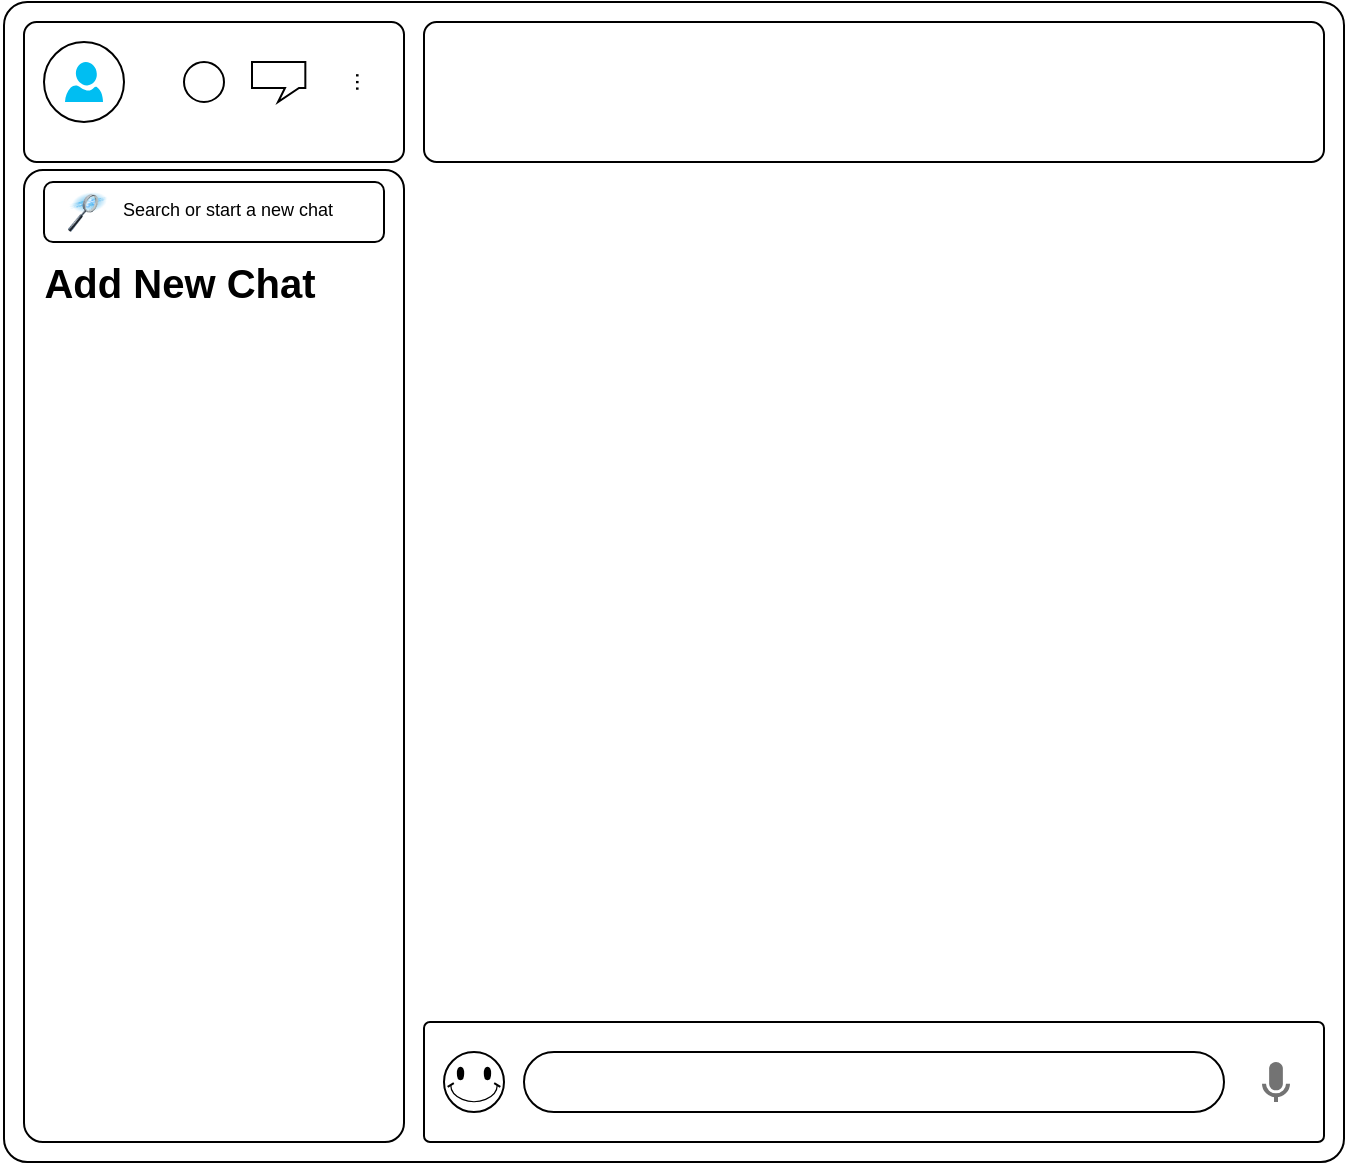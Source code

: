 <mxfile version="14.4.2" type="github">
  <diagram id="C5RBs43oDa-KdzZeNtuy" name="Page-1">
    <mxGraphModel dx="834" dy="564" grid="1" gridSize="10" guides="1" tooltips="1" connect="1" arrows="1" fold="1" page="1" pageScale="1" pageWidth="827" pageHeight="1169" math="0" shadow="0">
      <root>
        <mxCell id="WIyWlLk6GJQsqaUBKTNV-0" />
        <mxCell id="WIyWlLk6GJQsqaUBKTNV-1" parent="WIyWlLk6GJQsqaUBKTNV-0" />
        <mxCell id="O19LlA_EWWU9SqFf5s5t-0" value="" style="rounded=1;whiteSpace=wrap;html=1;arcSize=2;" vertex="1" parent="WIyWlLk6GJQsqaUBKTNV-1">
          <mxGeometry x="40" y="30" width="670" height="580" as="geometry" />
        </mxCell>
        <mxCell id="O19LlA_EWWU9SqFf5s5t-1" value="" style="rounded=1;whiteSpace=wrap;html=1;arcSize=9;" vertex="1" parent="WIyWlLk6GJQsqaUBKTNV-1">
          <mxGeometry x="50" y="40" width="190" height="70" as="geometry" />
        </mxCell>
        <mxCell id="O19LlA_EWWU9SqFf5s5t-2" value="" style="rounded=1;whiteSpace=wrap;html=1;arcSize=9;" vertex="1" parent="WIyWlLk6GJQsqaUBKTNV-1">
          <mxGeometry x="250" y="40" width="450" height="70" as="geometry" />
        </mxCell>
        <mxCell id="O19LlA_EWWU9SqFf5s5t-3" value="" style="rounded=1;whiteSpace=wrap;html=1;arcSize=5;" vertex="1" parent="WIyWlLk6GJQsqaUBKTNV-1">
          <mxGeometry x="50" y="114" width="190" height="486" as="geometry" />
        </mxCell>
        <mxCell id="O19LlA_EWWU9SqFf5s5t-4" value="" style="ellipse;whiteSpace=wrap;html=1;aspect=fixed;" vertex="1" parent="WIyWlLk6GJQsqaUBKTNV-1">
          <mxGeometry x="60" y="50" width="40" height="40" as="geometry" />
        </mxCell>
        <mxCell id="O19LlA_EWWU9SqFf5s5t-5" value="" style="verticalLabelPosition=bottom;html=1;verticalAlign=top;align=center;strokeColor=none;fillColor=#00BEF2;shape=mxgraph.azure.user;" vertex="1" parent="WIyWlLk6GJQsqaUBKTNV-1">
          <mxGeometry x="70.5" y="60" width="19" height="20" as="geometry" />
        </mxCell>
        <mxCell id="O19LlA_EWWU9SqFf5s5t-6" value="" style="ellipse;whiteSpace=wrap;html=1;aspect=fixed;" vertex="1" parent="WIyWlLk6GJQsqaUBKTNV-1">
          <mxGeometry x="130" y="60" width="20" height="20" as="geometry" />
        </mxCell>
        <mxCell id="O19LlA_EWWU9SqFf5s5t-7" value="" style="whiteSpace=wrap;html=1;shape=mxgraph.basic.rectCallout;dx=20;dy=7;boundedLbl=1;" vertex="1" parent="WIyWlLk6GJQsqaUBKTNV-1">
          <mxGeometry x="164" y="60" width="26.67" height="20" as="geometry" />
        </mxCell>
        <mxCell id="O19LlA_EWWU9SqFf5s5t-8" value="..." style="text;html=1;strokeColor=none;fillColor=none;align=center;verticalAlign=middle;whiteSpace=wrap;rounded=0;rotation=90;" vertex="1" parent="WIyWlLk6GJQsqaUBKTNV-1">
          <mxGeometry x="200" y="60" width="40" height="20" as="geometry" />
        </mxCell>
        <mxCell id="O19LlA_EWWU9SqFf5s5t-9" value="" style="rounded=1;whiteSpace=wrap;html=1;" vertex="1" parent="WIyWlLk6GJQsqaUBKTNV-1">
          <mxGeometry x="60" y="120" width="170" height="30" as="geometry" />
        </mxCell>
        <mxCell id="O19LlA_EWWU9SqFf5s5t-10" value="&lt;font style=&quot;font-size: 9px&quot;&gt;Search or start a new chat&lt;/font&gt;" style="text;html=1;strokeColor=none;fillColor=none;align=center;verticalAlign=middle;whiteSpace=wrap;rounded=0;" vertex="1" parent="WIyWlLk6GJQsqaUBKTNV-1">
          <mxGeometry x="72" y="123" width="160" height="20" as="geometry" />
        </mxCell>
        <mxCell id="O19LlA_EWWU9SqFf5s5t-11" value="" style="image;html=1;image=img/lib/clip_art/computers/Data_Filtering_128x128.png" vertex="1" parent="WIyWlLk6GJQsqaUBKTNV-1">
          <mxGeometry x="72" y="125" width="20" height="20" as="geometry" />
        </mxCell>
        <mxCell id="O19LlA_EWWU9SqFf5s5t-12" value="&lt;b&gt;&lt;font style=&quot;font-size: 20px&quot;&gt;Add New Chat&lt;/font&gt;&lt;/b&gt;" style="text;html=1;strokeColor=none;fillColor=none;align=center;verticalAlign=middle;whiteSpace=wrap;rounded=0;" vertex="1" parent="WIyWlLk6GJQsqaUBKTNV-1">
          <mxGeometry x="38" y="160" width="180" height="20" as="geometry" />
        </mxCell>
        <mxCell id="O19LlA_EWWU9SqFf5s5t-13" value="" style="rounded=1;whiteSpace=wrap;html=1;arcSize=5;" vertex="1" parent="WIyWlLk6GJQsqaUBKTNV-1">
          <mxGeometry x="250" y="540" width="450" height="60" as="geometry" />
        </mxCell>
        <mxCell id="O19LlA_EWWU9SqFf5s5t-14" value="" style="verticalLabelPosition=bottom;verticalAlign=top;html=1;shape=mxgraph.basic.smiley" vertex="1" parent="WIyWlLk6GJQsqaUBKTNV-1">
          <mxGeometry x="260" y="555" width="30" height="30" as="geometry" />
        </mxCell>
        <mxCell id="O19LlA_EWWU9SqFf5s5t-15" value="" style="rounded=1;whiteSpace=wrap;html=1;arcSize=50;" vertex="1" parent="WIyWlLk6GJQsqaUBKTNV-1">
          <mxGeometry x="300" y="555" width="350" height="30" as="geometry" />
        </mxCell>
        <mxCell id="O19LlA_EWWU9SqFf5s5t-16" value="" style="dashed=0;aspect=fixed;verticalLabelPosition=bottom;verticalAlign=top;align=center;shape=mxgraph.gmdl.voice;strokeColor=#737373;fillColor=#737373;shadow=0;strokeWidth=2;" vertex="1" parent="WIyWlLk6GJQsqaUBKTNV-1">
          <mxGeometry x="670" y="560" width="12" height="20" as="geometry" />
        </mxCell>
      </root>
    </mxGraphModel>
  </diagram>
</mxfile>

